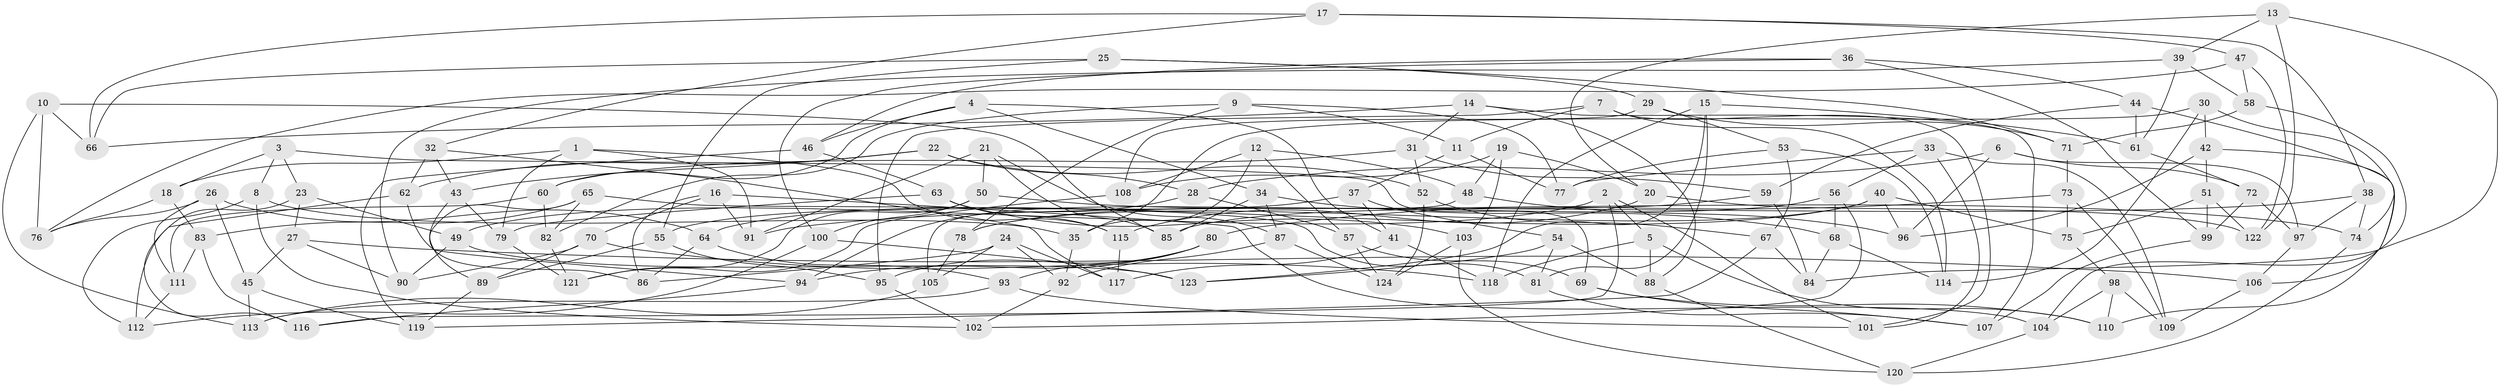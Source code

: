 // coarse degree distribution, {4: 0.6395348837209303, 8: 0.10465116279069768, 6: 0.20930232558139536, 5: 0.023255813953488372, 3: 0.023255813953488372}
// Generated by graph-tools (version 1.1) at 2025/21/03/04/25 18:21:02]
// undirected, 124 vertices, 248 edges
graph export_dot {
graph [start="1"]
  node [color=gray90,style=filled];
  1;
  2;
  3;
  4;
  5;
  6;
  7;
  8;
  9;
  10;
  11;
  12;
  13;
  14;
  15;
  16;
  17;
  18;
  19;
  20;
  21;
  22;
  23;
  24;
  25;
  26;
  27;
  28;
  29;
  30;
  31;
  32;
  33;
  34;
  35;
  36;
  37;
  38;
  39;
  40;
  41;
  42;
  43;
  44;
  45;
  46;
  47;
  48;
  49;
  50;
  51;
  52;
  53;
  54;
  55;
  56;
  57;
  58;
  59;
  60;
  61;
  62;
  63;
  64;
  65;
  66;
  67;
  68;
  69;
  70;
  71;
  72;
  73;
  74;
  75;
  76;
  77;
  78;
  79;
  80;
  81;
  82;
  83;
  84;
  85;
  86;
  87;
  88;
  89;
  90;
  91;
  92;
  93;
  94;
  95;
  96;
  97;
  98;
  99;
  100;
  101;
  102;
  103;
  104;
  105;
  106;
  107;
  108;
  109;
  110;
  111;
  112;
  113;
  114;
  115;
  116;
  117;
  118;
  119;
  120;
  121;
  122;
  123;
  124;
  1 -- 91;
  1 -- 115;
  1 -- 79;
  1 -- 18;
  2 -- 101;
  2 -- 5;
  2 -- 116;
  2 -- 49;
  3 -- 69;
  3 -- 8;
  3 -- 23;
  3 -- 18;
  4 -- 41;
  4 -- 46;
  4 -- 60;
  4 -- 34;
  5 -- 88;
  5 -- 118;
  5 -- 110;
  6 -- 28;
  6 -- 72;
  6 -- 96;
  6 -- 97;
  7 -- 114;
  7 -- 95;
  7 -- 101;
  7 -- 11;
  8 -- 35;
  8 -- 102;
  8 -- 112;
  9 -- 77;
  9 -- 78;
  9 -- 11;
  9 -- 82;
  10 -- 66;
  10 -- 113;
  10 -- 85;
  10 -- 76;
  11 -- 77;
  11 -- 37;
  12 -- 35;
  12 -- 57;
  12 -- 48;
  12 -- 108;
  13 -- 122;
  13 -- 39;
  13 -- 20;
  13 -- 84;
  14 -- 107;
  14 -- 31;
  14 -- 66;
  14 -- 88;
  15 -- 61;
  15 -- 118;
  15 -- 123;
  15 -- 81;
  16 -- 86;
  16 -- 91;
  16 -- 70;
  16 -- 104;
  17 -- 38;
  17 -- 32;
  17 -- 47;
  17 -- 66;
  18 -- 83;
  18 -- 76;
  19 -- 103;
  19 -- 48;
  19 -- 20;
  19 -- 108;
  20 -- 122;
  20 -- 115;
  21 -- 85;
  21 -- 87;
  21 -- 91;
  21 -- 50;
  22 -- 62;
  22 -- 52;
  22 -- 43;
  22 -- 28;
  23 -- 27;
  23 -- 116;
  23 -- 49;
  24 -- 86;
  24 -- 105;
  24 -- 92;
  24 -- 117;
  25 -- 55;
  25 -- 71;
  25 -- 29;
  25 -- 66;
  26 -- 76;
  26 -- 45;
  26 -- 64;
  26 -- 111;
  27 -- 106;
  27 -- 45;
  27 -- 90;
  28 -- 94;
  28 -- 57;
  29 -- 108;
  29 -- 71;
  29 -- 53;
  30 -- 74;
  30 -- 35;
  30 -- 114;
  30 -- 42;
  31 -- 52;
  31 -- 60;
  31 -- 59;
  32 -- 43;
  32 -- 62;
  32 -- 117;
  33 -- 77;
  33 -- 56;
  33 -- 101;
  33 -- 109;
  34 -- 85;
  34 -- 68;
  34 -- 87;
  35 -- 92;
  36 -- 99;
  36 -- 100;
  36 -- 44;
  36 -- 46;
  37 -- 55;
  37 -- 41;
  37 -- 54;
  38 -- 91;
  38 -- 97;
  38 -- 74;
  39 -- 58;
  39 -- 61;
  39 -- 90;
  40 -- 78;
  40 -- 75;
  40 -- 96;
  40 -- 64;
  41 -- 118;
  41 -- 117;
  42 -- 110;
  42 -- 96;
  42 -- 51;
  43 -- 86;
  43 -- 79;
  44 -- 59;
  44 -- 61;
  44 -- 106;
  45 -- 113;
  45 -- 119;
  46 -- 119;
  46 -- 63;
  47 -- 122;
  47 -- 58;
  47 -- 76;
  48 -- 96;
  48 -- 105;
  49 -- 123;
  49 -- 90;
  50 -- 121;
  50 -- 74;
  50 -- 100;
  51 -- 75;
  51 -- 99;
  51 -- 122;
  52 -- 124;
  52 -- 67;
  53 -- 67;
  53 -- 114;
  53 -- 77;
  54 -- 81;
  54 -- 88;
  54 -- 123;
  55 -- 95;
  55 -- 89;
  56 -- 102;
  56 -- 68;
  56 -- 78;
  57 -- 69;
  57 -- 124;
  58 -- 71;
  58 -- 104;
  59 -- 84;
  59 -- 85;
  60 -- 111;
  60 -- 82;
  61 -- 72;
  62 -- 112;
  62 -- 94;
  63 -- 115;
  63 -- 79;
  63 -- 103;
  64 -- 86;
  64 -- 93;
  65 -- 82;
  65 -- 89;
  65 -- 81;
  65 -- 83;
  67 -- 119;
  67 -- 84;
  68 -- 84;
  68 -- 114;
  69 -- 107;
  69 -- 110;
  70 -- 118;
  70 -- 90;
  70 -- 89;
  71 -- 73;
  72 -- 97;
  72 -- 99;
  73 -- 75;
  73 -- 80;
  73 -- 109;
  74 -- 120;
  75 -- 98;
  78 -- 105;
  79 -- 121;
  80 -- 95;
  80 -- 93;
  80 -- 94;
  81 -- 107;
  82 -- 121;
  83 -- 116;
  83 -- 111;
  87 -- 92;
  87 -- 124;
  88 -- 120;
  89 -- 119;
  92 -- 102;
  93 -- 101;
  93 -- 113;
  94 -- 116;
  95 -- 102;
  97 -- 106;
  98 -- 104;
  98 -- 109;
  98 -- 110;
  99 -- 107;
  100 -- 123;
  100 -- 112;
  103 -- 120;
  103 -- 124;
  104 -- 120;
  105 -- 113;
  106 -- 109;
  108 -- 121;
  111 -- 112;
  115 -- 117;
}
